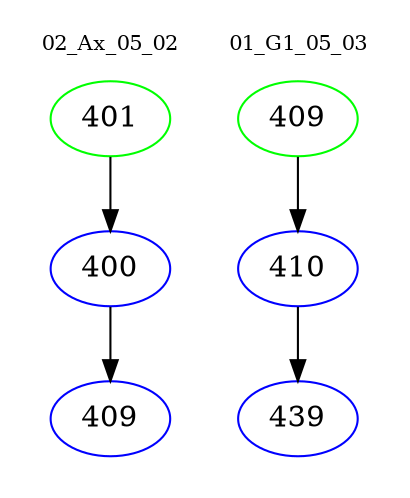 digraph{
subgraph cluster_0 {
color = white
label = "02_Ax_05_02";
fontsize=10;
T0_401 [label="401", color="green"]
T0_401 -> T0_400 [color="black"]
T0_400 [label="400", color="blue"]
T0_400 -> T0_409 [color="black"]
T0_409 [label="409", color="blue"]
}
subgraph cluster_1 {
color = white
label = "01_G1_05_03";
fontsize=10;
T1_409 [label="409", color="green"]
T1_409 -> T1_410 [color="black"]
T1_410 [label="410", color="blue"]
T1_410 -> T1_439 [color="black"]
T1_439 [label="439", color="blue"]
}
}
